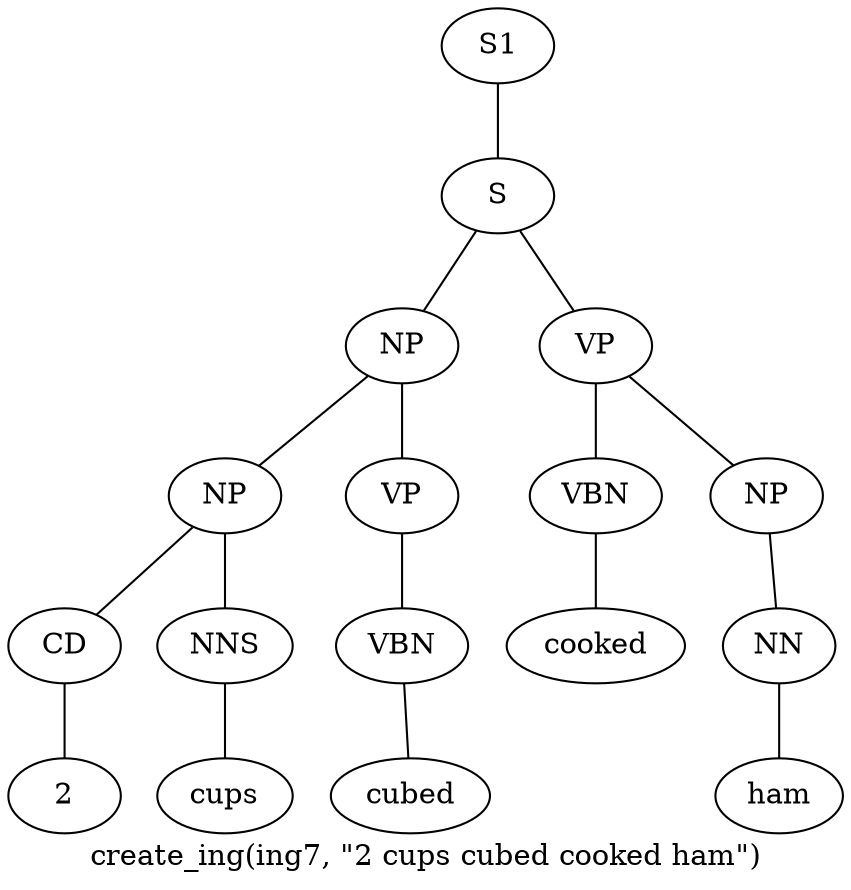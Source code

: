 graph SyntaxGraph {
	label = "create_ing(ing7, \"2 cups cubed cooked ham\")";
	Node0 [label="S1"];
	Node1 [label="S"];
	Node2 [label="NP"];
	Node3 [label="NP"];
	Node4 [label="CD"];
	Node5 [label="2"];
	Node6 [label="NNS"];
	Node7 [label="cups"];
	Node8 [label="VP"];
	Node9 [label="VBN"];
	Node10 [label="cubed"];
	Node11 [label="VP"];
	Node12 [label="VBN"];
	Node13 [label="cooked"];
	Node14 [label="NP"];
	Node15 [label="NN"];
	Node16 [label="ham"];

	Node0 -- Node1;
	Node1 -- Node2;
	Node1 -- Node11;
	Node2 -- Node3;
	Node2 -- Node8;
	Node3 -- Node4;
	Node3 -- Node6;
	Node4 -- Node5;
	Node6 -- Node7;
	Node8 -- Node9;
	Node9 -- Node10;
	Node11 -- Node12;
	Node11 -- Node14;
	Node12 -- Node13;
	Node14 -- Node15;
	Node15 -- Node16;
}